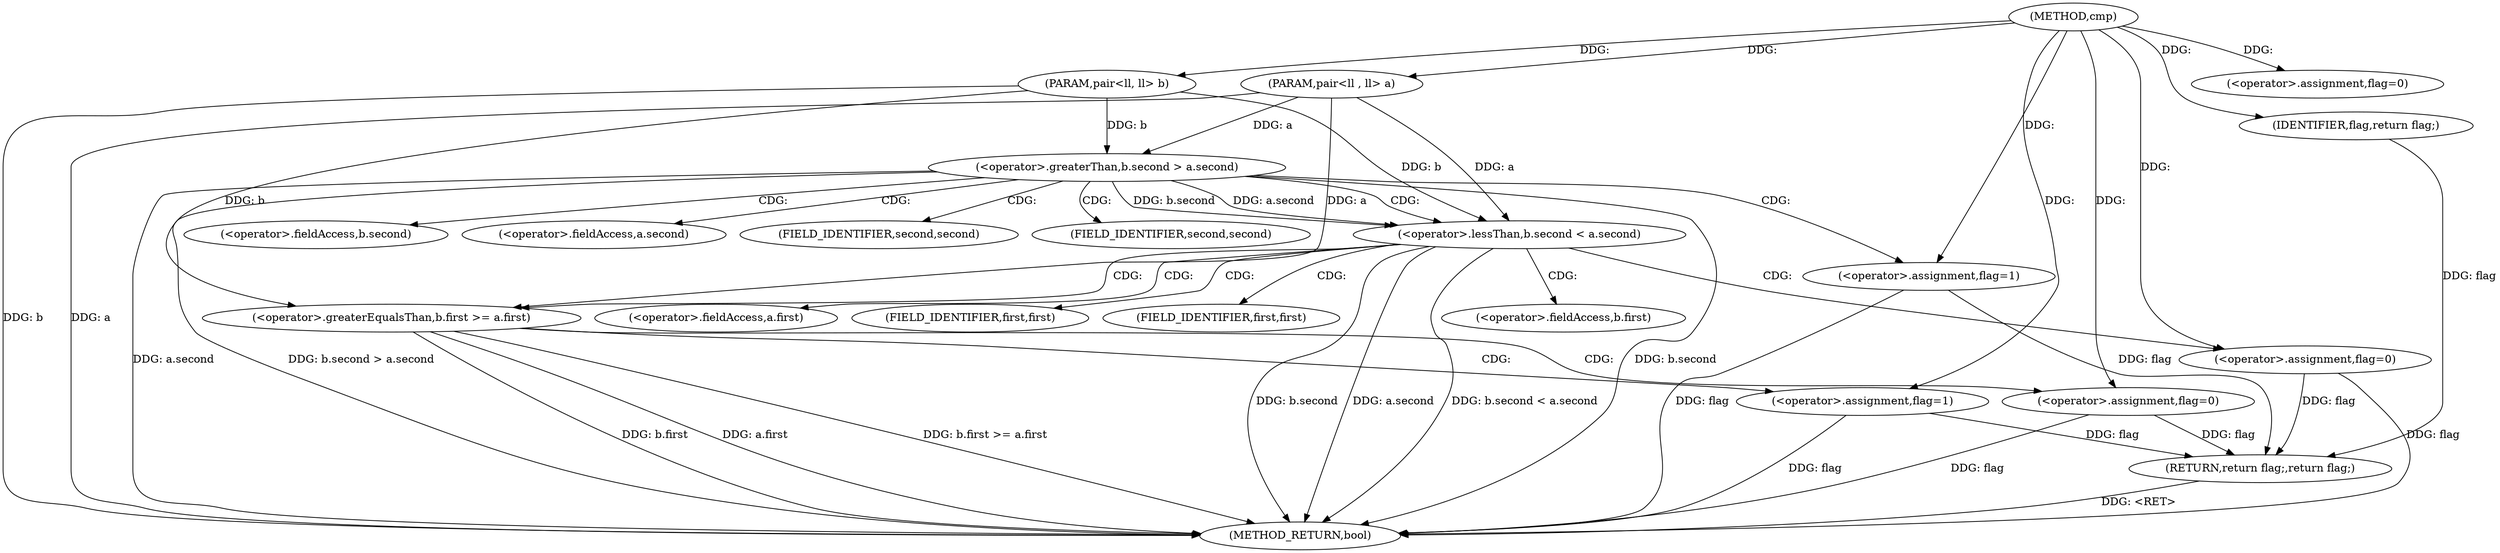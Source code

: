 digraph "cmp" {  
"1000277" [label = "(METHOD,cmp)" ]
"1000327" [label = "(METHOD_RETURN,bool)" ]
"1000278" [label = "(PARAM,pair<ll , ll> a)" ]
"1000279" [label = "(PARAM,pair<ll, ll> b)" ]
"1000282" [label = "(<operator>.assignment,flag=0)" ]
"1000325" [label = "(RETURN,return flag;,return flag;)" ]
"1000286" [label = "(<operator>.greaterThan,b.second > a.second)" ]
"1000293" [label = "(<operator>.assignment,flag=1)" ]
"1000326" [label = "(IDENTIFIER,flag,return flag;)" ]
"1000298" [label = "(<operator>.lessThan,b.second < a.second)" ]
"1000305" [label = "(<operator>.assignment,flag=0)" ]
"1000311" [label = "(<operator>.greaterEqualsThan,b.first >= a.first)" ]
"1000318" [label = "(<operator>.assignment,flag=1)" ]
"1000322" [label = "(<operator>.assignment,flag=0)" ]
"1000299" [label = "(<operator>.fieldAccess,b.second)" ]
"1000302" [label = "(<operator>.fieldAccess,a.second)" ]
"1000301" [label = "(FIELD_IDENTIFIER,second,second)" ]
"1000304" [label = "(FIELD_IDENTIFIER,second,second)" ]
"1000312" [label = "(<operator>.fieldAccess,b.first)" ]
"1000315" [label = "(<operator>.fieldAccess,a.first)" ]
"1000314" [label = "(FIELD_IDENTIFIER,first,first)" ]
"1000317" [label = "(FIELD_IDENTIFIER,first,first)" ]
  "1000278" -> "1000327"  [ label = "DDG: a"] 
  "1000279" -> "1000327"  [ label = "DDG: b"] 
  "1000286" -> "1000327"  [ label = "DDG: b.second"] 
  "1000286" -> "1000327"  [ label = "DDG: a.second"] 
  "1000286" -> "1000327"  [ label = "DDG: b.second > a.second"] 
  "1000298" -> "1000327"  [ label = "DDG: b.second"] 
  "1000298" -> "1000327"  [ label = "DDG: a.second"] 
  "1000298" -> "1000327"  [ label = "DDG: b.second < a.second"] 
  "1000311" -> "1000327"  [ label = "DDG: b.first"] 
  "1000311" -> "1000327"  [ label = "DDG: a.first"] 
  "1000311" -> "1000327"  [ label = "DDG: b.first >= a.first"] 
  "1000322" -> "1000327"  [ label = "DDG: flag"] 
  "1000318" -> "1000327"  [ label = "DDG: flag"] 
  "1000305" -> "1000327"  [ label = "DDG: flag"] 
  "1000293" -> "1000327"  [ label = "DDG: flag"] 
  "1000325" -> "1000327"  [ label = "DDG: <RET>"] 
  "1000277" -> "1000278"  [ label = "DDG: "] 
  "1000277" -> "1000279"  [ label = "DDG: "] 
  "1000277" -> "1000282"  [ label = "DDG: "] 
  "1000326" -> "1000325"  [ label = "DDG: flag"] 
  "1000322" -> "1000325"  [ label = "DDG: flag"] 
  "1000318" -> "1000325"  [ label = "DDG: flag"] 
  "1000305" -> "1000325"  [ label = "DDG: flag"] 
  "1000293" -> "1000325"  [ label = "DDG: flag"] 
  "1000277" -> "1000293"  [ label = "DDG: "] 
  "1000277" -> "1000326"  [ label = "DDG: "] 
  "1000279" -> "1000286"  [ label = "DDG: b"] 
  "1000278" -> "1000286"  [ label = "DDG: a"] 
  "1000277" -> "1000305"  [ label = "DDG: "] 
  "1000286" -> "1000298"  [ label = "DDG: b.second"] 
  "1000279" -> "1000298"  [ label = "DDG: b"] 
  "1000286" -> "1000298"  [ label = "DDG: a.second"] 
  "1000278" -> "1000298"  [ label = "DDG: a"] 
  "1000277" -> "1000318"  [ label = "DDG: "] 
  "1000279" -> "1000311"  [ label = "DDG: b"] 
  "1000278" -> "1000311"  [ label = "DDG: a"] 
  "1000277" -> "1000322"  [ label = "DDG: "] 
  "1000286" -> "1000299"  [ label = "CDG: "] 
  "1000286" -> "1000293"  [ label = "CDG: "] 
  "1000286" -> "1000304"  [ label = "CDG: "] 
  "1000286" -> "1000301"  [ label = "CDG: "] 
  "1000286" -> "1000302"  [ label = "CDG: "] 
  "1000286" -> "1000298"  [ label = "CDG: "] 
  "1000298" -> "1000305"  [ label = "CDG: "] 
  "1000298" -> "1000315"  [ label = "CDG: "] 
  "1000298" -> "1000314"  [ label = "CDG: "] 
  "1000298" -> "1000311"  [ label = "CDG: "] 
  "1000298" -> "1000312"  [ label = "CDG: "] 
  "1000298" -> "1000317"  [ label = "CDG: "] 
  "1000311" -> "1000318"  [ label = "CDG: "] 
  "1000311" -> "1000322"  [ label = "CDG: "] 
}
